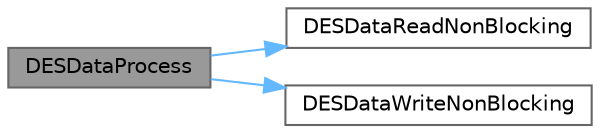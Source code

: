 digraph "DESDataProcess"
{
 // LATEX_PDF_SIZE
  bgcolor="transparent";
  edge [fontname=Helvetica,fontsize=10,labelfontname=Helvetica,labelfontsize=10];
  node [fontname=Helvetica,fontsize=10,shape=box,height=0.2,width=0.4];
  rankdir="LR";
  Node1 [id="Node000001",label="DESDataProcess",height=0.2,width=0.4,color="gray40", fillcolor="grey60", style="filled", fontcolor="black",tooltip=" "];
  Node1 -> Node2 [id="edge1_Node000001_Node000002",color="steelblue1",style="solid",tooltip=" "];
  Node2 [id="Node000002",label="DESDataReadNonBlocking",height=0.2,width=0.4,color="grey40", fillcolor="white", style="filled",URL="$group__des__api.html#ga71f2c284fe40c657ae132b7ed213cf7b",tooltip=" "];
  Node1 -> Node3 [id="edge2_Node000001_Node000003",color="steelblue1",style="solid",tooltip=" "];
  Node3 [id="Node000003",label="DESDataWriteNonBlocking",height=0.2,width=0.4,color="grey40", fillcolor="white", style="filled",URL="$group__des__api.html#gabeeef8a725610f5978156914a8759992",tooltip=" "];
}
